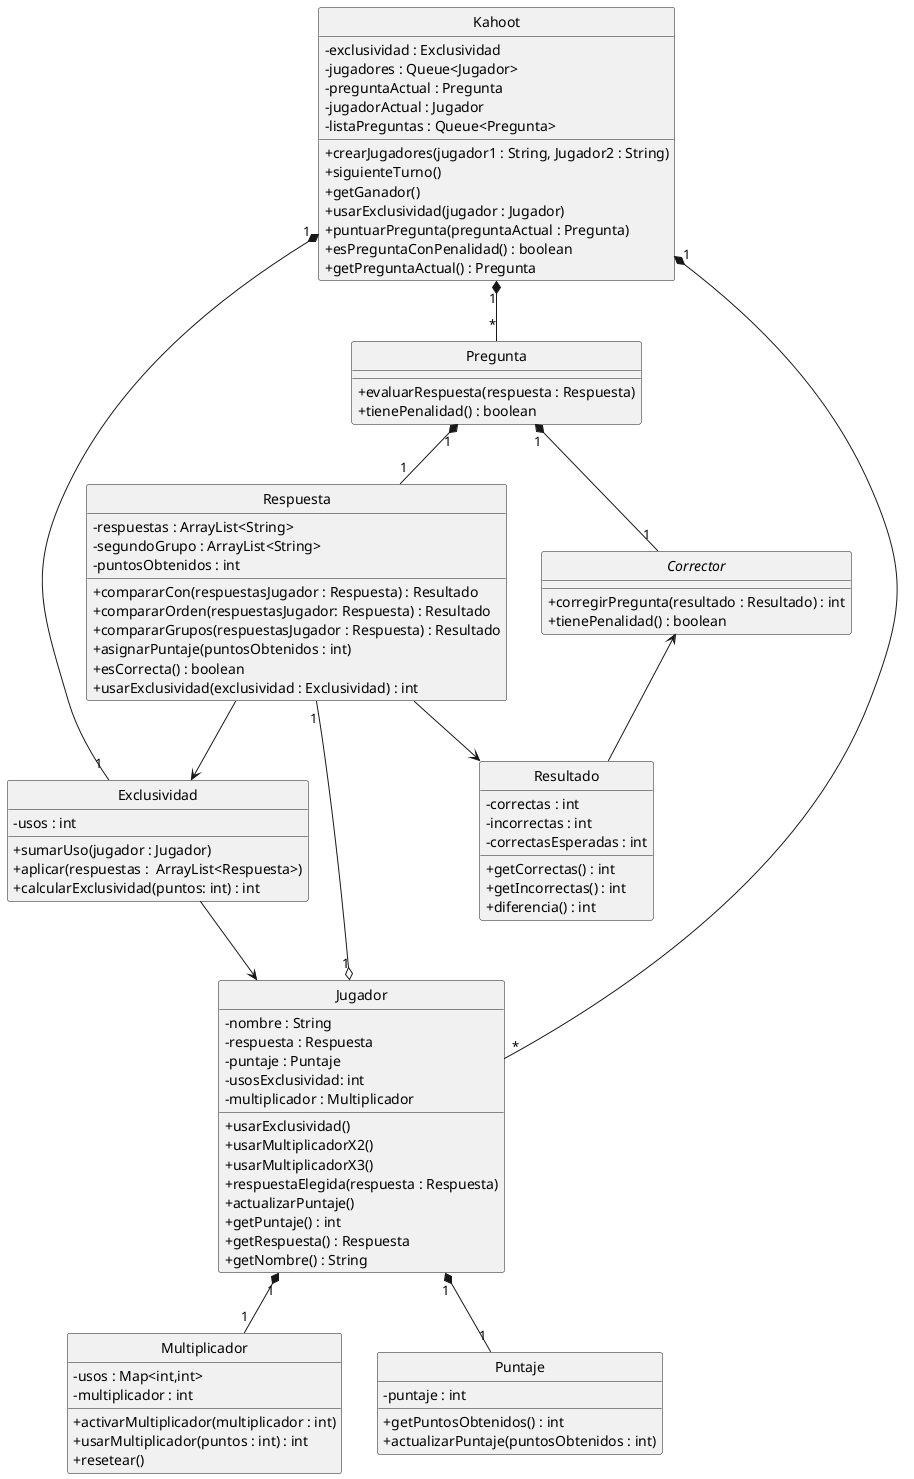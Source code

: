 @startuml AlgoHoot
hide circle
interface Corrector{
    + corregirPregunta(resultado : Resultado) : int
    + tienePenalidad() : boolean
}
class Jugador{
    - nombre : String
    - respuesta : Respuesta
    - puntaje : Puntaje
    - usosExclusividad: int
    - multiplicador : Multiplicador
    + usarExclusividad()
    + usarMultiplicadorX2()
    + usarMultiplicadorX3()
    + respuestaElegida(respuesta : Respuesta)
    + actualizarPuntaje()
    + getPuntaje() : int
    + getRespuesta() : Respuesta
    + getNombre() : String
}
class Multiplicador{
    - usos : Map<int,int>
    - multiplicador : int
    + activarMultiplicador(multiplicador : int)
    + usarMultiplicador(puntos : int) : int
    + resetear()
}
class Exclusividad{
    - usos : int
    + sumarUso(jugador : Jugador)
    + aplicar(respuestas :  ArrayList<Respuesta>)
    + calcularExclusividad(puntos: int) : int
}
class Puntaje{
    - puntaje : int
    + getPuntosObtenidos() : int
    + actualizarPuntaje(puntosObtenidos : int)
}
class Pregunta{
    + evaluarRespuesta(respuesta : Respuesta)
    + tienePenalidad() : boolean
}
class Kahoot{
    - exclusividad : Exclusividad
    - jugadores : Queue<Jugador>
    - preguntaActual : Pregunta
    - jugadorActual : Jugador
    - listaPreguntas : Queue<Pregunta>
    + crearJugadores(jugador1 : String, Jugador2 : String)
    + siguienteTurno()
    + getGanador()
    + usarExclusividad(jugador : Jugador)
    + puntuarPregunta(preguntaActual : Pregunta)
    + esPreguntaConPenalidad() : boolean
    + getPreguntaActual() : Pregunta
}
class Respuesta{
    - respuestas : ArrayList<String>
    - segundoGrupo : ArrayList<String>
    - puntosObtenidos : int
    + compararCon(respuestasJugador : Respuesta) : Resultado
    + compararOrden(respuestasJugador: Respuesta) : Resultado
    + compararGrupos(respuestasJugador : Respuesta) : Resultado
    + asignarPuntaje(puntosObtenidos : int)
    + esCorrecta() : boolean
    + usarExclusividad(exclusividad : Exclusividad) : int
}
class Resultado{
    - correctas : int
    - incorrectas : int
    - correctasEsperadas : int
    + getCorrectas() : int
    + getIncorrectas() : int
    + diferencia() : int
}
Pregunta "1" *-- "1" Respuesta
Pregunta "1" *-- "1" Corrector

Kahoot "1" *-- "*" Jugador
Kahoot "1" *-- "*" Pregunta
Kahoot "1" *-- "1" Exclusividad

Corrector <-- Resultado

Jugador "1" o-- "1" Respuesta
Jugador "1" *-- "1" Puntaje
Jugador "1" *-- "1" Multiplicador


Respuesta --> Resultado
Respuesta --> Exclusividad

Exclusividad --> Jugador

skinparam classAttributeIconSize 0

@enduml